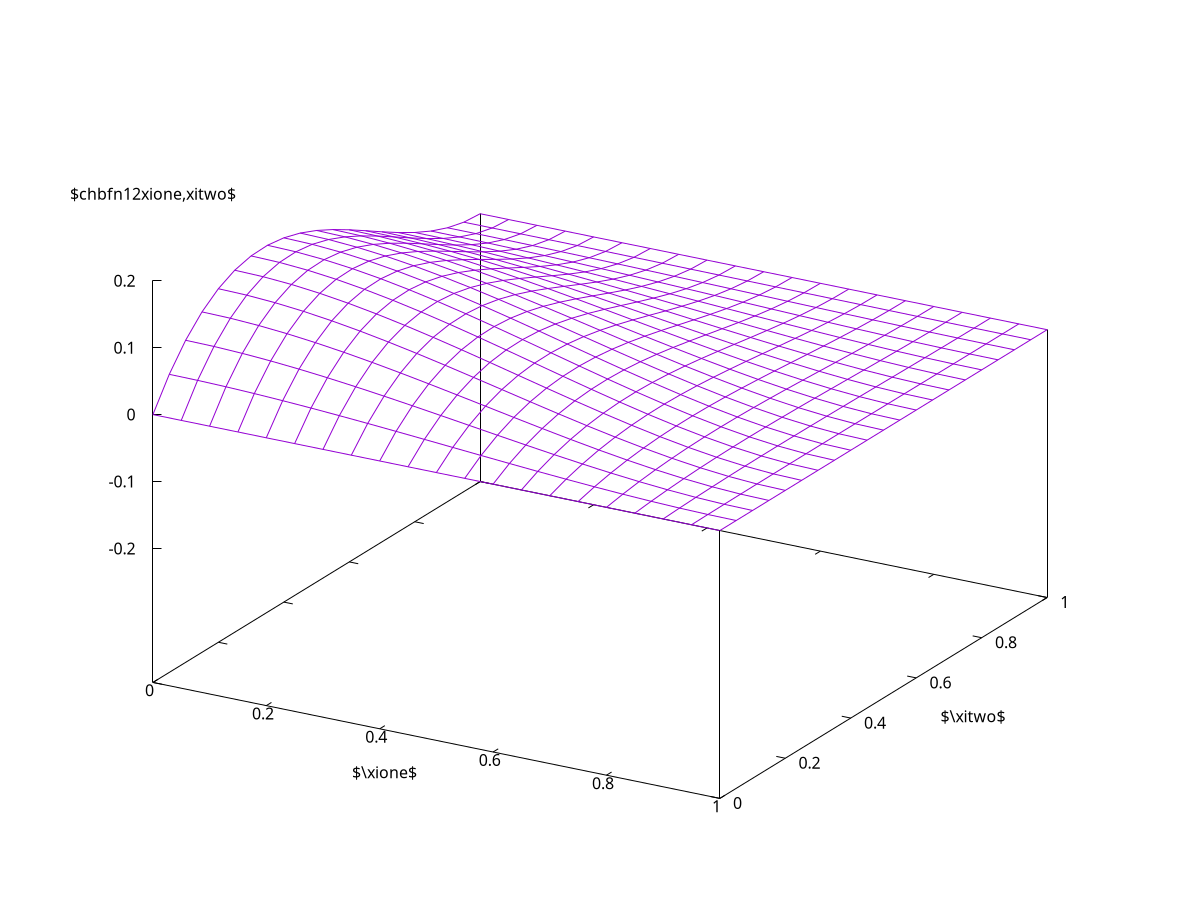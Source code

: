 #set title "Bicubic Hermite basis functions"
set nokey
set samples 21
set isosample 21
set xlabel "$\\xione$"
set ylabel "$\\xitwo$"
set label 9 "$\\chbfn{1}{2}{\\xione,\\xitwo}$" at 0.00, 0.00, 0.33 centre
#set xtics  0.00,0.25,1
#set ytics -0.25,0.25,1
set ztics -0.20,0.1,0.20
phi10(z)=1.0-3.0*z*z+2.0*z*z*z
phi11(z)=z*(z-1.0)*(z-1.0)
phi20(z)=z*z*(3.0-2.0*z)
phi21(z)=z*z*(z-1.0)
psi9(x,y)=phi10(x)*phi11(y)
set xrange [0:1]
set yrange [0:1]
set zrange [-0.2:0.2]
splot psi9(x,y)
 
